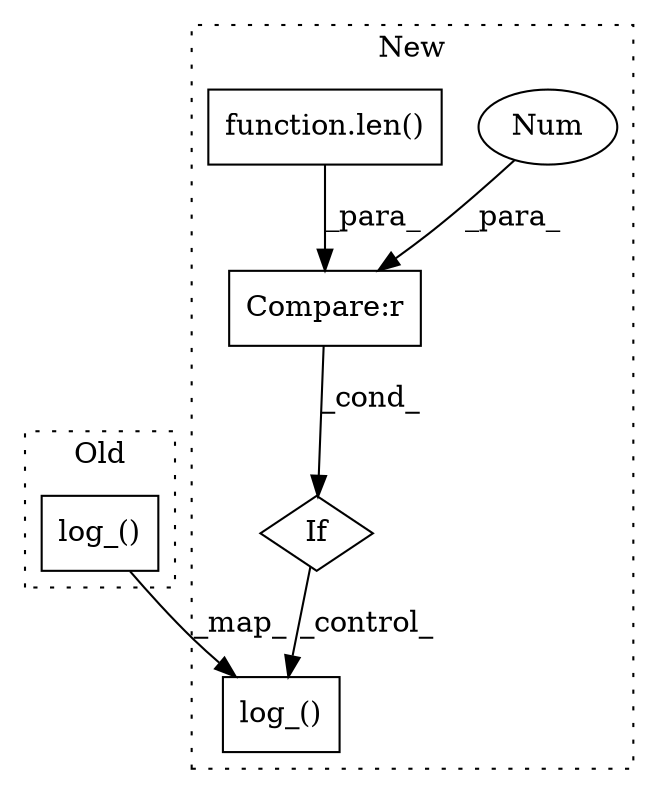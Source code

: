 digraph G {
subgraph cluster0 {
1 [label="log_()" a="75" s="2970" l="16" shape="box"];
label = "Old";
style="dotted";
}
subgraph cluster1 {
2 [label="log_()" a="75" s="3027" l="16" shape="box"];
3 [label="If" a="96" s="2945" l="3" shape="diamond"];
4 [label="Compare:r" a="40" s="2948" l="20" shape="box"];
5 [label="Num" a="76" s="2967" l="1" shape="ellipse"];
6 [label="function.len()" a="75" s="2948,2963" l="4,1" shape="box"];
label = "New";
style="dotted";
}
1 -> 2 [label="_map_"];
3 -> 2 [label="_control_"];
4 -> 3 [label="_cond_"];
5 -> 4 [label="_para_"];
6 -> 4 [label="_para_"];
}